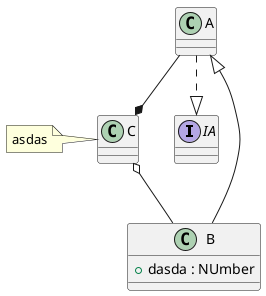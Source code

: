 @startuml

interface IA {

}

class A {

}

class B {
+dasda : NUmber
}

class C {

}

note left of C
asdas
end note

' one line комментарий

/'

МНОГО
МНОГО
МНОГО

'/

A ..|> IA

A <|-- B
A --* C
C o-- B

@enduml
